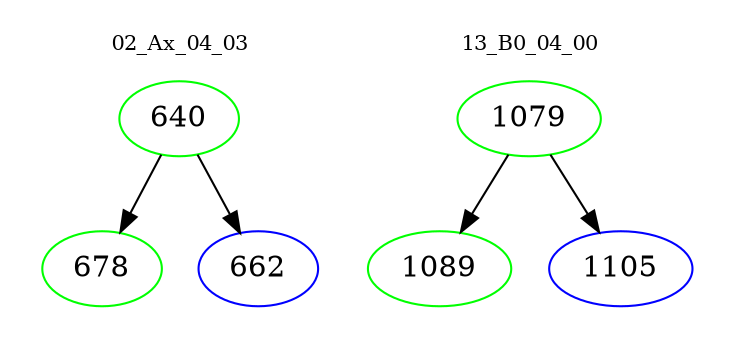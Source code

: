 digraph{
subgraph cluster_0 {
color = white
label = "02_Ax_04_03";
fontsize=10;
T0_640 [label="640", color="green"]
T0_640 -> T0_678 [color="black"]
T0_678 [label="678", color="green"]
T0_640 -> T0_662 [color="black"]
T0_662 [label="662", color="blue"]
}
subgraph cluster_1 {
color = white
label = "13_B0_04_00";
fontsize=10;
T1_1079 [label="1079", color="green"]
T1_1079 -> T1_1089 [color="black"]
T1_1089 [label="1089", color="green"]
T1_1079 -> T1_1105 [color="black"]
T1_1105 [label="1105", color="blue"]
}
}
